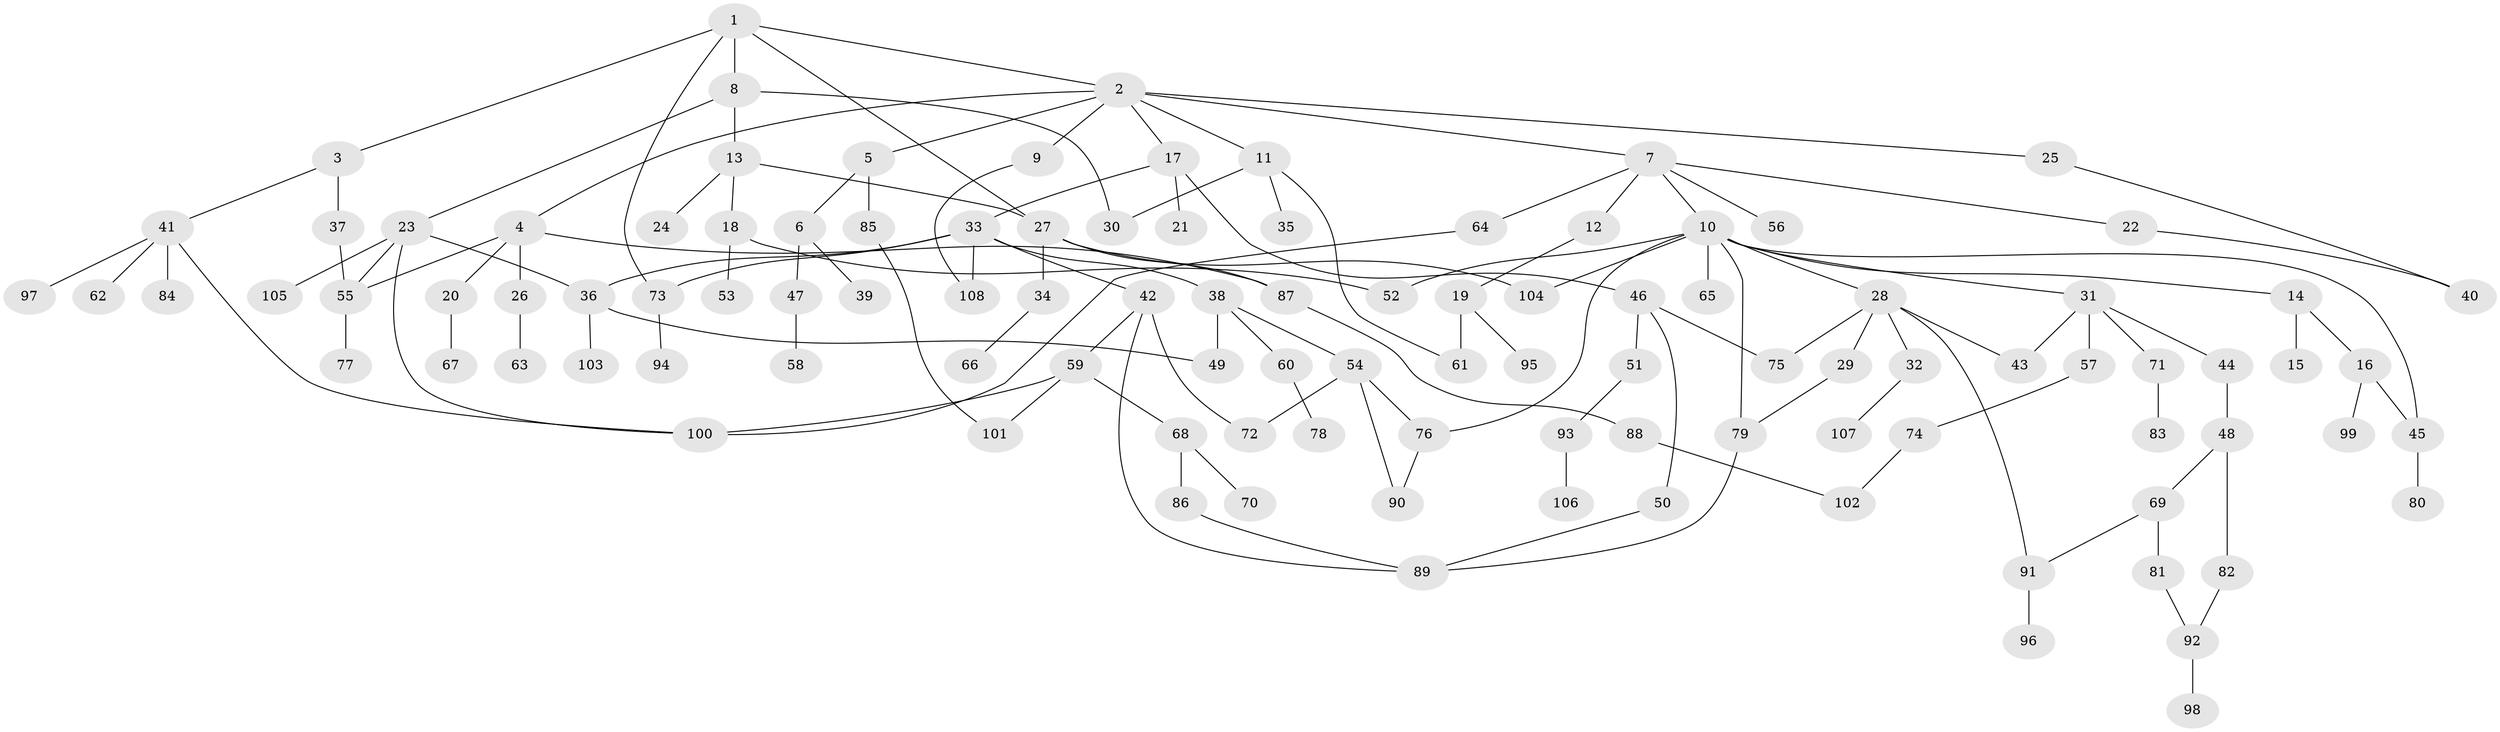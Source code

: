 // Generated by graph-tools (version 1.1) at 2025/10/02/27/25 16:10:51]
// undirected, 108 vertices, 137 edges
graph export_dot {
graph [start="1"]
  node [color=gray90,style=filled];
  1;
  2;
  3;
  4;
  5;
  6;
  7;
  8;
  9;
  10;
  11;
  12;
  13;
  14;
  15;
  16;
  17;
  18;
  19;
  20;
  21;
  22;
  23;
  24;
  25;
  26;
  27;
  28;
  29;
  30;
  31;
  32;
  33;
  34;
  35;
  36;
  37;
  38;
  39;
  40;
  41;
  42;
  43;
  44;
  45;
  46;
  47;
  48;
  49;
  50;
  51;
  52;
  53;
  54;
  55;
  56;
  57;
  58;
  59;
  60;
  61;
  62;
  63;
  64;
  65;
  66;
  67;
  68;
  69;
  70;
  71;
  72;
  73;
  74;
  75;
  76;
  77;
  78;
  79;
  80;
  81;
  82;
  83;
  84;
  85;
  86;
  87;
  88;
  89;
  90;
  91;
  92;
  93;
  94;
  95;
  96;
  97;
  98;
  99;
  100;
  101;
  102;
  103;
  104;
  105;
  106;
  107;
  108;
  1 -- 2;
  1 -- 3;
  1 -- 8;
  1 -- 27;
  1 -- 73;
  2 -- 4;
  2 -- 5;
  2 -- 7;
  2 -- 9;
  2 -- 11;
  2 -- 17;
  2 -- 25;
  3 -- 37;
  3 -- 41;
  4 -- 20;
  4 -- 26;
  4 -- 55;
  4 -- 87;
  5 -- 6;
  5 -- 85;
  6 -- 39;
  6 -- 47;
  7 -- 10;
  7 -- 12;
  7 -- 22;
  7 -- 56;
  7 -- 64;
  8 -- 13;
  8 -- 23;
  8 -- 30;
  9 -- 108;
  10 -- 14;
  10 -- 28;
  10 -- 31;
  10 -- 52;
  10 -- 65;
  10 -- 76;
  10 -- 104;
  10 -- 45;
  10 -- 79;
  11 -- 35;
  11 -- 61;
  11 -- 30;
  12 -- 19;
  13 -- 18;
  13 -- 24;
  13 -- 27;
  14 -- 15;
  14 -- 16;
  16 -- 45;
  16 -- 99;
  17 -- 21;
  17 -- 33;
  17 -- 46;
  18 -- 53;
  18 -- 52;
  19 -- 95;
  19 -- 61;
  20 -- 67;
  22 -- 40;
  23 -- 105;
  23 -- 36;
  23 -- 100;
  23 -- 55;
  25 -- 40;
  26 -- 63;
  27 -- 34;
  27 -- 87;
  27 -- 104;
  28 -- 29;
  28 -- 32;
  28 -- 75;
  28 -- 91;
  28 -- 43;
  29 -- 79;
  31 -- 43;
  31 -- 44;
  31 -- 57;
  31 -- 71;
  32 -- 107;
  33 -- 36;
  33 -- 38;
  33 -- 42;
  33 -- 73;
  33 -- 108;
  34 -- 66;
  36 -- 103;
  36 -- 49;
  37 -- 55;
  38 -- 49;
  38 -- 54;
  38 -- 60;
  41 -- 62;
  41 -- 84;
  41 -- 97;
  41 -- 100;
  42 -- 59;
  42 -- 72;
  42 -- 89;
  44 -- 48;
  45 -- 80;
  46 -- 50;
  46 -- 51;
  46 -- 75;
  47 -- 58;
  48 -- 69;
  48 -- 82;
  50 -- 89;
  51 -- 93;
  54 -- 72;
  54 -- 76;
  54 -- 90;
  55 -- 77;
  57 -- 74;
  59 -- 68;
  59 -- 101;
  59 -- 100;
  60 -- 78;
  64 -- 100;
  68 -- 70;
  68 -- 86;
  69 -- 81;
  69 -- 91;
  71 -- 83;
  73 -- 94;
  74 -- 102;
  76 -- 90;
  79 -- 89;
  81 -- 92;
  82 -- 92;
  85 -- 101;
  86 -- 89;
  87 -- 88;
  88 -- 102;
  91 -- 96;
  92 -- 98;
  93 -- 106;
}

